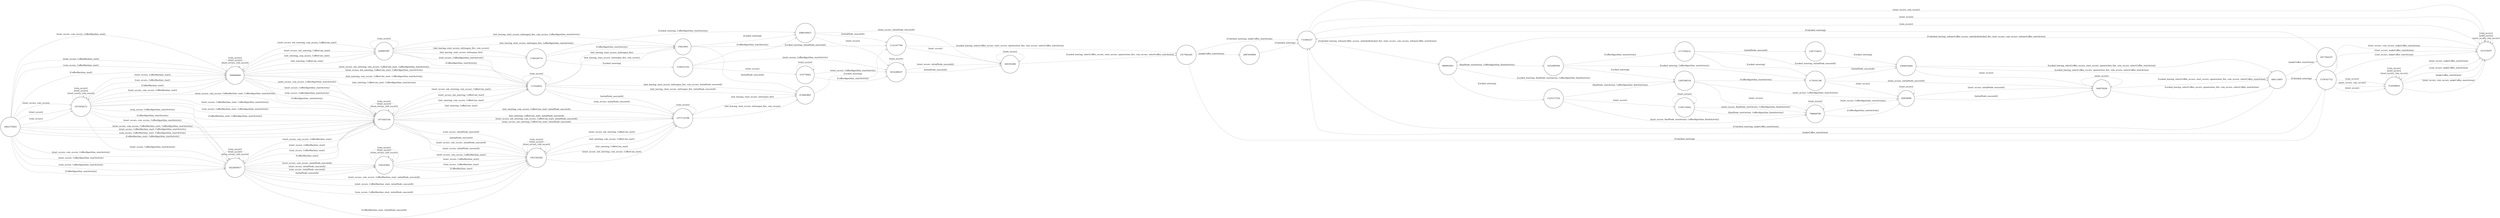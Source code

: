 digraph {
	rankdir=LR;
	start=0;
	node [style="filled"]

	0 [fillcolor="#ffffff", size="10", shape="circle", fontcolor="black", label="1862375854"];
	1 [fillcolor="#ffffff", size="10", shape="circle", fontcolor="black", label="1071645104"];
	2 [fillcolor="#ffffff", size="10", shape="circle", fontcolor="black", label="746806689"];
	3 [fillcolor="#ffffff", size="10", shape="circle", fontcolor="black", label="1822845817"];
	4 [fillcolor="#ffffff", size="10", shape="circle", fontcolor="black", label="1875058272"];
	5 [fillcolor="#ffffff", size="10", shape="circle", fontcolor="black", label="1077110798"];
	6 [fillcolor="#ffffff", size="10", shape="circle", fontcolor="black", label="115526952"];
	7 [fillcolor="#ffffff", size="10", shape="circle", fontcolor="black", label="1951502492"];
	8 [fillcolor="#ffffff", size="10", shape="circle", fontcolor="black", label="426681987"];
	9 [fillcolor="#ffffff", size="10", shape="circle", fontcolor="black", label="334145492"];
	10 [fillcolor="#ffffff", size="10", shape="circle", fontcolor="black", label="674993805"];
	11 [fillcolor="#ffffff", size="10", shape="circle", fontcolor="black", label="55623003"];
	12 [fillcolor="#ffffff", size="10", shape="circle", fontcolor="black", label="1148326714"];
	13 [fillcolor="#ffffff", size="10", shape="circle", fontcolor="black", label="1152167790"];
	14 [fillcolor="#ffffff", size="10", shape="circle", fontcolor="black", label="2086169427"];
	15 [fillcolor="#ffffff", size="10", shape="circle", fontcolor="black", label="1109323702"];
	16 [fillcolor="#ffffff", size="10", shape="circle", fontcolor="black", label="1917062281"];
	17 [fillcolor="#ffffff", size="10", shape="circle", fontcolor="black", label="160350389"];
	18 [fillcolor="#ffffff", size="10", shape="circle", fontcolor="black", label="1814280637"];
	19 [fillcolor="#ffffff", size="10", shape="circle", fontcolor="black", label="374779062"];
	20 [fillcolor="#ffffff", size="10", shape="circle", fontcolor="black", label="733360327"];
	21 [fillcolor="#ffffff", size="10", shape="circle", fontcolor="black", label="1578767752"];
	22 [fillcolor="#ffffff", size="10", shape="circle", fontcolor="black", label="2087456996"];
	23 [fillcolor="#ffffff", size="10", shape="circle", fontcolor="black", label="888902841"];
	24 [fillcolor="#ffffff", size="10", shape="circle", fontcolor="black", label="353319297"];
	25 [fillcolor="#ffffff", size="10", shape="circle", fontcolor="black", label="514428824"];
	26 [fillcolor="#ffffff", size="10", shape="circle", fontcolor="black", label="1285596518"];
	27 [fillcolor="#ffffff", size="10", shape="circle", fontcolor="black", label="1325373726"];
	28 [fillcolor="#ffffff", size="10", shape="circle", fontcolor="black", label="1652489506"];
	29 [fillcolor="#ffffff", size="10", shape="circle", fontcolor="black", label="92859098"];
	30 [fillcolor="#ffffff", size="10", shape="circle", fontcolor="black", label="798609789"];
	31 [fillcolor="#ffffff", size="10", shape="circle", fontcolor="black", label="1179191190"];
	32 [fillcolor="#ffffff", size="10", shape="circle", fontcolor="black", label="1100174042"];
	33 [fillcolor="#ffffff", size="10", shape="circle", fontcolor="black", label="1173709231"];
	34 [fillcolor="#ffffff", size="10", shape="circle", fontcolor="black", label="160078200"];
	35 [fillcolor="#ffffff", size="10", shape="circle", fontcolor="black", label="1004055644"];
	36 [fillcolor="#ffffff", size="10", shape="circle", fontcolor="black", label="1397719615"];
	37 [fillcolor="#ffffff", size="10", shape="circle", fontcolor="black", label="406133807"];
	38 [fillcolor="#ffffff", size="10", shape="circle", fontcolor="black", label="1817564107"];

	0 -> 1 [penwidth="1", color="#aaaaaa", style="solid", label="[start_occurs, coin_occurs, CoffeeMachine_start, CoffeeAlgorithm_startActivity]"];
	0 -> 2 [penwidth="1", color="#aaaaaa", style="solid", label="[start_occurs, coin_occurs, CoffeeMachine_start]"];
	0 -> 1 [penwidth="1", color="#aaaaaa", style="solid", label="[start_occurs, CoffeeMachine_start, CoffeeAlgorithm_startActivity]"];
	0 -> 2 [penwidth="1", color="#aaaaaa", style="solid", label="[start_occurs, CoffeeMachine_start]"];
	0 -> 3 [penwidth="1", color="#aaaaaa", style="solid", label="[start_occurs, coin_occurs, CoffeeAlgorithm_startActivity]"];
	0 -> 4 [penwidth="1", color="#aaaaaa", style="solid", label="[start_occurs, coin_occurs]"];
	0 -> 3 [penwidth="1", color="#aaaaaa", style="solid", label="[start_occurs, CoffeeAlgorithm_startActivity]"];
	0 -> 4 [penwidth="1", color="#aaaaaa", style="solid", label="[start_occurs]"];
	0 -> 1 [penwidth="1", color="#aaaaaa", style="solid", label="[coin_occurs, CoffeeMachine_start, CoffeeAlgorithm_startActivity]"];
	0 -> 2 [penwidth="1", color="#aaaaaa", style="solid", label="[coin_occurs, CoffeeMachine_start]"];
	0 -> 3 [penwidth="1", color="#aaaaaa", style="solid", label="[coin_occurs, CoffeeAlgorithm_startActivity]"];
	0 -> 4 [penwidth="1", color="#aaaaaa", style="solid", label="[coin_occurs]"];
	0 -> 1 [penwidth="1", color="#aaaaaa", style="solid", label="[CoffeeMachine_start, CoffeeAlgorithm_startActivity]"];
	0 -> 2 [penwidth="1", color="#aaaaaa", style="solid", label="[CoffeeMachine_start]"];
	0 -> 3 [penwidth="1", color="#aaaaaa", style="solid", label="[CoffeeAlgorithm_startActivity]"];
	1 -> 5 [penwidth="1", color="#aaaaaa", style="solid", label="[start_occurs, init_entering, coin_occurs, CoffeeCoin_start, initialNode_executeIt]"];
	1 -> 6 [penwidth="1", color="#aaaaaa", style="solid", label="[start_occurs, init_entering, coin_occurs, CoffeeCoin_start]"];
	1 -> 5 [penwidth="1", color="#aaaaaa", style="solid", label="[start_occurs, init_entering, CoffeeCoin_start, initialNode_executeIt]"];
	1 -> 6 [penwidth="1", color="#aaaaaa", style="solid", label="[start_occurs, init_entering, CoffeeCoin_start]"];
	1 -> 7 [penwidth="1", color="#aaaaaa", style="solid", label="[start_occurs, coin_occurs, initialNode_executeIt]"];
	1 -> 1 [penwidth="1", color="#aaaaaa", style="solid", label="[start_occurs, coin_occurs]"];
	1 -> 7 [penwidth="1", color="#aaaaaa", style="solid", label="[start_occurs, initialNode_executeIt]"];
	1 -> 1 [penwidth="1", color="#aaaaaa", style="solid", label="[start_occurs]"];
	1 -> 5 [penwidth="1", color="#aaaaaa", style="solid", label="[init_entering, coin_occurs, CoffeeCoin_start, initialNode_executeIt]"];
	1 -> 6 [penwidth="1", color="#aaaaaa", style="solid", label="[init_entering, coin_occurs, CoffeeCoin_start]"];
	1 -> 5 [penwidth="1", color="#aaaaaa", style="solid", label="[init_entering, CoffeeCoin_start, initialNode_executeIt]"];
	1 -> 6 [penwidth="1", color="#aaaaaa", style="solid", label="[init_entering, CoffeeCoin_start]"];
	1 -> 7 [penwidth="1", color="#aaaaaa", style="solid", label="[coin_occurs, initialNode_executeIt]"];
	1 -> 1 [penwidth="1", color="#aaaaaa", style="solid", label="[coin_occurs]"];
	1 -> 7 [penwidth="1", color="#aaaaaa", style="solid", label="[initialNode_executeIt]"];
	2 -> 6 [penwidth="1", color="#aaaaaa", style="solid", label="[start_occurs, init_entering, coin_occurs, CoffeeCoin_start, CoffeeAlgorithm_startActivity]"];
	2 -> 8 [penwidth="1", color="#aaaaaa", style="solid", label="[start_occurs, init_entering, coin_occurs, CoffeeCoin_start]"];
	2 -> 6 [penwidth="1", color="#aaaaaa", style="solid", label="[start_occurs, init_entering, CoffeeCoin_start, CoffeeAlgorithm_startActivity]"];
	2 -> 8 [penwidth="1", color="#aaaaaa", style="solid", label="[start_occurs, init_entering, CoffeeCoin_start]"];
	2 -> 1 [penwidth="1", color="#aaaaaa", style="solid", label="[start_occurs, coin_occurs, CoffeeAlgorithm_startActivity]"];
	2 -> 2 [penwidth="1", color="#aaaaaa", style="solid", label="[start_occurs, coin_occurs]"];
	2 -> 1 [penwidth="1", color="#aaaaaa", style="solid", label="[start_occurs, CoffeeAlgorithm_startActivity]"];
	2 -> 2 [penwidth="1", color="#aaaaaa", style="solid", label="[start_occurs]"];
	2 -> 6 [penwidth="1", color="#aaaaaa", style="solid", label="[init_entering, coin_occurs, CoffeeCoin_start, CoffeeAlgorithm_startActivity]"];
	2 -> 8 [penwidth="1", color="#aaaaaa", style="solid", label="[init_entering, coin_occurs, CoffeeCoin_start]"];
	2 -> 6 [penwidth="1", color="#aaaaaa", style="solid", label="[init_entering, CoffeeCoin_start, CoffeeAlgorithm_startActivity]"];
	2 -> 8 [penwidth="1", color="#aaaaaa", style="solid", label="[init_entering, CoffeeCoin_start]"];
	2 -> 1 [penwidth="1", color="#aaaaaa", style="solid", label="[coin_occurs, CoffeeAlgorithm_startActivity]"];
	2 -> 2 [penwidth="1", color="#aaaaaa", style="solid", label="[coin_occurs]"];
	2 -> 1 [penwidth="1", color="#aaaaaa", style="solid", label="[CoffeeAlgorithm_startActivity]"];
	3 -> 7 [penwidth="1", color="#aaaaaa", style="solid", label="[start_occurs, coin_occurs, CoffeeMachine_start, initialNode_executeIt]"];
	3 -> 1 [penwidth="1", color="#aaaaaa", style="solid", label="[start_occurs, coin_occurs, CoffeeMachine_start]"];
	3 -> 7 [penwidth="1", color="#aaaaaa", style="solid", label="[start_occurs, CoffeeMachine_start, initialNode_executeIt]"];
	3 -> 1 [penwidth="1", color="#aaaaaa", style="solid", label="[start_occurs, CoffeeMachine_start]"];
	3 -> 9 [penwidth="1", color="#aaaaaa", style="solid", label="[start_occurs, coin_occurs, initialNode_executeIt]"];
	3 -> 3 [penwidth="1", color="#aaaaaa", style="solid", label="[start_occurs, coin_occurs]"];
	3 -> 9 [penwidth="1", color="#aaaaaa", style="solid", label="[start_occurs, initialNode_executeIt]"];
	3 -> 3 [penwidth="1", color="#aaaaaa", style="solid", label="[start_occurs]"];
	3 -> 7 [penwidth="1", color="#aaaaaa", style="solid", label="[coin_occurs, CoffeeMachine_start, initialNode_executeIt]"];
	3 -> 1 [penwidth="1", color="#aaaaaa", style="solid", label="[coin_occurs, CoffeeMachine_start]"];
	3 -> 9 [penwidth="1", color="#aaaaaa", style="solid", label="[coin_occurs, initialNode_executeIt]"];
	3 -> 3 [penwidth="1", color="#aaaaaa", style="solid", label="[coin_occurs]"];
	3 -> 7 [penwidth="1", color="#aaaaaa", style="solid", label="[CoffeeMachine_start, initialNode_executeIt]"];
	3 -> 1 [penwidth="1", color="#aaaaaa", style="solid", label="[CoffeeMachine_start]"];
	3 -> 9 [penwidth="1", color="#aaaaaa", style="solid", label="[initialNode_executeIt]"];
	4 -> 1 [penwidth="1", color="#aaaaaa", style="solid", label="[start_occurs, coin_occurs, CoffeeMachine_start, CoffeeAlgorithm_startActivity]"];
	4 -> 2 [penwidth="1", color="#aaaaaa", style="solid", label="[start_occurs, coin_occurs, CoffeeMachine_start]"];
	4 -> 1 [penwidth="1", color="#aaaaaa", style="solid", label="[start_occurs, CoffeeMachine_start, CoffeeAlgorithm_startActivity]"];
	4 -> 2 [penwidth="1", color="#aaaaaa", style="solid", label="[start_occurs, CoffeeMachine_start]"];
	4 -> 3 [penwidth="1", color="#aaaaaa", style="solid", label="[start_occurs, coin_occurs, CoffeeAlgorithm_startActivity]"];
	4 -> 4 [penwidth="1", color="#aaaaaa", style="solid", label="[start_occurs, coin_occurs]"];
	4 -> 3 [penwidth="1", color="#aaaaaa", style="solid", label="[start_occurs, CoffeeAlgorithm_startActivity]"];
	4 -> 4 [penwidth="1", color="#aaaaaa", style="solid", label="[start_occurs]"];
	4 -> 1 [penwidth="1", color="#aaaaaa", style="solid", label="[coin_occurs, CoffeeMachine_start, CoffeeAlgorithm_startActivity]"];
	4 -> 2 [penwidth="1", color="#aaaaaa", style="solid", label="[coin_occurs, CoffeeMachine_start]"];
	4 -> 3 [penwidth="1", color="#aaaaaa", style="solid", label="[coin_occurs, CoffeeAlgorithm_startActivity]"];
	4 -> 4 [penwidth="1", color="#aaaaaa", style="solid", label="[coin_occurs]"];
	4 -> 1 [penwidth="1", color="#aaaaaa", style="solid", label="[CoffeeMachine_start, CoffeeAlgorithm_startActivity]"];
	4 -> 2 [penwidth="1", color="#aaaaaa", style="solid", label="[CoffeeMachine_start]"];
	4 -> 3 [penwidth="1", color="#aaaaaa", style="solid", label="[CoffeeAlgorithm_startActivity]"];
	5 -> 10 [penwidth="1", color="#aaaaaa", style="solid", label="[init_leaving, start_occurs, inittoopen_fire, coin_occurs]"];
	5 -> 10 [penwidth="1", color="#aaaaaa", style="solid", label="[init_leaving, start_occurs, inittoopen_fire]"];
	5 -> 5 [penwidth="1", color="#aaaaaa", style="solid", label="[coin_occurs]"];
	6 -> 10 [penwidth="1", color="#aaaaaa", style="solid", label="[init_leaving, start_occurs, inittoopen_fire, coin_occurs, initialNode_executeIt]"];
	6 -> 11 [penwidth="1", color="#aaaaaa", style="solid", label="[init_leaving, start_occurs, inittoopen_fire, coin_occurs]"];
	6 -> 10 [penwidth="1", color="#aaaaaa", style="solid", label="[init_leaving, start_occurs, inittoopen_fire, initialNode_executeIt]"];
	6 -> 11 [penwidth="1", color="#aaaaaa", style="solid", label="[init_leaving, start_occurs, inittoopen_fire]"];
	6 -> 5 [penwidth="1", color="#aaaaaa", style="solid", label="[coin_occurs, initialNode_executeIt]"];
	6 -> 6 [penwidth="1", color="#aaaaaa", style="solid", label="[coin_occurs]"];
	6 -> 5 [penwidth="1", color="#aaaaaa", style="solid", label="[initialNode_executeIt]"];
	7 -> 5 [penwidth="1", color="#aaaaaa", style="solid", label="[start_occurs, init_entering, coin_occurs, CoffeeCoin_start]"];
	7 -> 5 [penwidth="1", color="#aaaaaa", style="solid", label="[start_occurs, init_entering, CoffeeCoin_start]"];
	7 -> 7 [penwidth="1", color="#aaaaaa", style="solid", label="[start_occurs, coin_occurs]"];
	7 -> 7 [penwidth="1", color="#aaaaaa", style="solid", label="[start_occurs]"];
	7 -> 5 [penwidth="1", color="#aaaaaa", style="solid", label="[init_entering, coin_occurs, CoffeeCoin_start]"];
	7 -> 5 [penwidth="1", color="#aaaaaa", style="solid", label="[init_entering, CoffeeCoin_start]"];
	7 -> 7 [penwidth="1", color="#aaaaaa", style="solid", label="[coin_occurs]"];
	8 -> 11 [penwidth="1", color="#aaaaaa", style="solid", label="[init_leaving, start_occurs, inittoopen_fire, coin_occurs, CoffeeAlgorithm_startActivity]"];
	8 -> 12 [penwidth="1", color="#aaaaaa", style="solid", label="[init_leaving, start_occurs, inittoopen_fire, coin_occurs]"];
	8 -> 11 [penwidth="1", color="#aaaaaa", style="solid", label="[init_leaving, start_occurs, inittoopen_fire, CoffeeAlgorithm_startActivity]"];
	8 -> 12 [penwidth="1", color="#aaaaaa", style="solid", label="[init_leaving, start_occurs, inittoopen_fire]"];
	8 -> 6 [penwidth="1", color="#aaaaaa", style="solid", label="[coin_occurs, CoffeeAlgorithm_startActivity]"];
	8 -> 8 [penwidth="1", color="#aaaaaa", style="solid", label="[coin_occurs]"];
	8 -> 6 [penwidth="1", color="#aaaaaa", style="solid", label="[CoffeeAlgorithm_startActivity]"];
	9 -> 7 [penwidth="1", color="#aaaaaa", style="solid", label="[start_occurs, coin_occurs, CoffeeMachine_start]"];
	9 -> 7 [penwidth="1", color="#aaaaaa", style="solid", label="[start_occurs, CoffeeMachine_start]"];
	9 -> 9 [penwidth="1", color="#aaaaaa", style="solid", label="[start_occurs, coin_occurs]"];
	9 -> 9 [penwidth="1", color="#aaaaaa", style="solid", label="[start_occurs]"];
	9 -> 7 [penwidth="1", color="#aaaaaa", style="solid", label="[coin_occurs, CoffeeMachine_start]"];
	9 -> 9 [penwidth="1", color="#aaaaaa", style="solid", label="[coin_occurs]"];
	9 -> 7 [penwidth="1", color="#aaaaaa", style="solid", label="[CoffeeMachine_start]"];
	10 -> 13 [penwidth="1", color="#aaaaaa", style="solid", label="[Locked_entering]"];
	11 -> 13 [penwidth="1", color="#aaaaaa", style="solid", label="[Locked_entering, initialNode_executeIt]"];
	11 -> 14 [penwidth="1", color="#aaaaaa", style="solid", label="[Locked_entering]"];
	11 -> 10 [penwidth="1", color="#aaaaaa", style="solid", label="[initialNode_executeIt]"];
	12 -> 14 [penwidth="1", color="#aaaaaa", style="solid", label="[Locked_entering, CoffeeAlgorithm_startActivity]"];
	12 -> 15 [penwidth="1", color="#aaaaaa", style="solid", label="[Locked_entering]"];
	12 -> 11 [penwidth="1", color="#aaaaaa", style="solid", label="[CoffeeAlgorithm_startActivity]"];
	13 -> 16 [penwidth="1", color="#aaaaaa", style="solid", label="[Locked_leaving, selectCoffee_occurs, start_occurs, opentoclose_fire, coin_occurs, selectCoffee_startAction]"];
	13 -> 17 [penwidth="1", color="#aaaaaa", style="solid", label="[start_occurs]"];
	14 -> 17 [penwidth="1", color="#aaaaaa", style="solid", label="[start_occurs, initialNode_executeIt]"];
	14 -> 18 [penwidth="1", color="#aaaaaa", style="solid", label="[start_occurs]"];
	14 -> 13 [penwidth="1", color="#aaaaaa", style="solid", label="[initialNode_executeIt]"];
	15 -> 18 [penwidth="1", color="#aaaaaa", style="solid", label="[start_occurs, CoffeeAlgorithm_startActivity]"];
	15 -> 19 [penwidth="1", color="#aaaaaa", style="solid", label="[start_occurs]"];
	15 -> 14 [penwidth="1", color="#aaaaaa", style="solid", label="[CoffeeAlgorithm_startActivity]"];
	16 -> 20 [penwidth="1", color="#aaaaaa", style="solid", label="[Unlocked_entering, makeCoffee_startAction]"];
	16 -> 21 [penwidth="1", color="#aaaaaa", style="solid", label="[Unlocked_entering]"];
	16 -> 22 [penwidth="1", color="#aaaaaa", style="solid", label="[makeCoffee_startAction]"];
	17 -> 16 [penwidth="1", color="#aaaaaa", style="solid", label="[Locked_leaving, selectCoffee_occurs, start_occurs, opentoclose_fire, coin_occurs, selectCoffee_startAction]"];
	17 -> 17 [penwidth="1", color="#aaaaaa", style="solid", label="[start_occurs]"];
	18 -> 17 [penwidth="1", color="#aaaaaa", style="solid", label="[start_occurs, initialNode_executeIt]"];
	18 -> 18 [penwidth="1", color="#aaaaaa", style="solid", label="[start_occurs]"];
	18 -> 17 [penwidth="1", color="#aaaaaa", style="solid", label="[initialNode_executeIt]"];
	19 -> 18 [penwidth="1", color="#aaaaaa", style="solid", label="[start_occurs, CoffeeAlgorithm_startActivity]"];
	19 -> 19 [penwidth="1", color="#aaaaaa", style="solid", label="[start_occurs]"];
	19 -> 18 [penwidth="1", color="#aaaaaa", style="solid", label="[CoffeeAlgorithm_startActivity]"];
	20 -> 23 [penwidth="1", color="#aaaaaa", style="solid", label="[Unlocked_leaving, releaseCoffee_occurs, unlockedtolocked_fire, start_occurs, coin_occurs, releaseCoffee_startAction]"];
	20 -> 24 [penwidth="1", color="#aaaaaa", style="solid", label="[start_occurs, coin_occurs]"];
	20 -> 24 [penwidth="1", color="#aaaaaa", style="solid", label="[start_occurs]"];
	20 -> 24 [penwidth="1", color="#aaaaaa", style="solid", label="[coin_occurs]"];
	21 -> 24 [penwidth="1", color="#aaaaaa", style="solid", label="[start_occurs, coin_occurs, makeCoffee_startAction]"];
	21 -> 25 [penwidth="1", color="#aaaaaa", style="solid", label="[start_occurs, coin_occurs]"];
	21 -> 24 [penwidth="1", color="#aaaaaa", style="solid", label="[start_occurs, makeCoffee_startAction]"];
	21 -> 25 [penwidth="1", color="#aaaaaa", style="solid", label="[start_occurs]"];
	21 -> 24 [penwidth="1", color="#aaaaaa", style="solid", label="[coin_occurs, makeCoffee_startAction]"];
	21 -> 25 [penwidth="1", color="#aaaaaa", style="solid", label="[coin_occurs]"];
	21 -> 20 [penwidth="1", color="#aaaaaa", style="solid", label="[makeCoffee_startAction]"];
	22 -> 20 [penwidth="1", color="#aaaaaa", style="solid", label="[Unlocked_entering]"];
	23 -> 26 [penwidth="1", color="#aaaaaa", style="solid", label="[Locked_entering, finalNode_startAction, CoffeeAlgorithm_finishActivity]"];
	23 -> 27 [penwidth="1", color="#aaaaaa", style="solid", label="[Locked_entering]"];
	23 -> 28 [penwidth="1", color="#aaaaaa", style="solid", label="[finalNode_startAction, CoffeeAlgorithm_finishActivity]"];
	24 -> 23 [penwidth="1", color="#aaaaaa", style="solid", label="[Unlocked_leaving, releaseCoffee_occurs, unlockedtolocked_fire, start_occurs, coin_occurs, releaseCoffee_startAction]"];
	24 -> 24 [penwidth="1", color="#aaaaaa", style="solid", label="[start_occurs, coin_occurs]"];
	24 -> 24 [penwidth="1", color="#aaaaaa", style="solid", label="[start_occurs]"];
	24 -> 24 [penwidth="1", color="#aaaaaa", style="solid", label="[coin_occurs]"];
	25 -> 24 [penwidth="1", color="#aaaaaa", style="solid", label="[start_occurs, coin_occurs, makeCoffee_startAction]"];
	25 -> 25 [penwidth="1", color="#aaaaaa", style="solid", label="[start_occurs, coin_occurs]"];
	25 -> 24 [penwidth="1", color="#aaaaaa", style="solid", label="[start_occurs, makeCoffee_startAction]"];
	25 -> 25 [penwidth="1", color="#aaaaaa", style="solid", label="[start_occurs]"];
	25 -> 24 [penwidth="1", color="#aaaaaa", style="solid", label="[coin_occurs, makeCoffee_startAction]"];
	25 -> 25 [penwidth="1", color="#aaaaaa", style="solid", label="[coin_occurs]"];
	25 -> 24 [penwidth="1", color="#aaaaaa", style="solid", label="[makeCoffee_startAction]"];
	26 -> 29 [penwidth="1", color="#aaaaaa", style="solid", label="[start_occurs, CoffeeAlgorithm_startActivity]"];
	26 -> 30 [penwidth="1", color="#aaaaaa", style="solid", label="[start_occurs]"];
	26 -> 31 [penwidth="1", color="#aaaaaa", style="solid", label="[CoffeeAlgorithm_startActivity]"];
	27 -> 30 [penwidth="1", color="#aaaaaa", style="solid", label="[start_occurs, finalNode_startAction, CoffeeAlgorithm_finishActivity]"];
	27 -> 32 [penwidth="1", color="#aaaaaa", style="solid", label="[start_occurs]"];
	27 -> 26 [penwidth="1", color="#aaaaaa", style="solid", label="[finalNode_startAction, CoffeeAlgorithm_finishActivity]"];
	28 -> 31 [penwidth="1", color="#aaaaaa", style="solid", label="[Locked_entering, CoffeeAlgorithm_startActivity]"];
	28 -> 26 [penwidth="1", color="#aaaaaa", style="solid", label="[Locked_entering]"];
	28 -> 33 [penwidth="1", color="#aaaaaa", style="solid", label="[CoffeeAlgorithm_startActivity]"];
	29 -> 34 [penwidth="1", color="#aaaaaa", style="solid", label="[start_occurs, initialNode_executeIt]"];
	29 -> 29 [penwidth="1", color="#aaaaaa", style="solid", label="[start_occurs]"];
	29 -> 34 [penwidth="1", color="#aaaaaa", style="solid", label="[initialNode_executeIt]"];
	30 -> 29 [penwidth="1", color="#aaaaaa", style="solid", label="[start_occurs, CoffeeAlgorithm_startActivity]"];
	30 -> 30 [penwidth="1", color="#aaaaaa", style="solid", label="[start_occurs]"];
	30 -> 29 [penwidth="1", color="#aaaaaa", style="solid", label="[CoffeeAlgorithm_startActivity]"];
	31 -> 34 [penwidth="1", color="#aaaaaa", style="solid", label="[start_occurs, initialNode_executeIt]"];
	31 -> 29 [penwidth="1", color="#aaaaaa", style="solid", label="[start_occurs]"];
	31 -> 35 [penwidth="1", color="#aaaaaa", style="solid", label="[initialNode_executeIt]"];
	32 -> 30 [penwidth="1", color="#aaaaaa", style="solid", label="[start_occurs, finalNode_startAction, CoffeeAlgorithm_finishActivity]"];
	32 -> 32 [penwidth="1", color="#aaaaaa", style="solid", label="[start_occurs]"];
	32 -> 30 [penwidth="1", color="#aaaaaa", style="solid", label="[finalNode_startAction, CoffeeAlgorithm_finishActivity]"];
	33 -> 35 [penwidth="1", color="#aaaaaa", style="solid", label="[Locked_entering, initialNode_executeIt]"];
	33 -> 31 [penwidth="1", color="#aaaaaa", style="solid", label="[Locked_entering]"];
	33 -> 36 [penwidth="1", color="#aaaaaa", style="solid", label="[initialNode_executeIt]"];
	34 -> 37 [penwidth="1", color="#aaaaaa", style="solid", label="[Locked_leaving, selectCoffee_occurs, start_occurs, opentoclose_fire, coin_occurs, selectCoffee_startAction]"];
	34 -> 37 [penwidth="1", color="#aaaaaa", style="solid", label="[Locked_leaving, selectCoffee_occurs, opentoclose_fire, coin_occurs, selectCoffee_startAction]"];
	34 -> 34 [penwidth="1", color="#aaaaaa", style="solid", label="[start_occurs]"];
	35 -> 37 [penwidth="1", color="#aaaaaa", style="solid", label="[Locked_leaving, selectCoffee_occurs, start_occurs, opentoclose_fire, coin_occurs, selectCoffee_startAction]"];
	35 -> 37 [penwidth="1", color="#aaaaaa", style="solid", label="[Locked_leaving, selectCoffee_occurs, opentoclose_fire, coin_occurs, selectCoffee_startAction]"];
	35 -> 34 [penwidth="1", color="#aaaaaa", style="solid", label="[start_occurs]"];
	36 -> 35 [penwidth="1", color="#aaaaaa", style="solid", label="[Locked_entering]"];
	37 -> 20 [penwidth="1", color="#aaaaaa", style="solid", label="[Unlocked_entering, makeCoffee_startAction]"];
	37 -> 21 [penwidth="1", color="#aaaaaa", style="solid", label="[Unlocked_entering]"];
	37 -> 38 [penwidth="1", color="#aaaaaa", style="solid", label="[makeCoffee_startAction]"];
	38 -> 20 [penwidth="1", color="#aaaaaa", style="solid", label="[Unlocked_entering]"];
}

